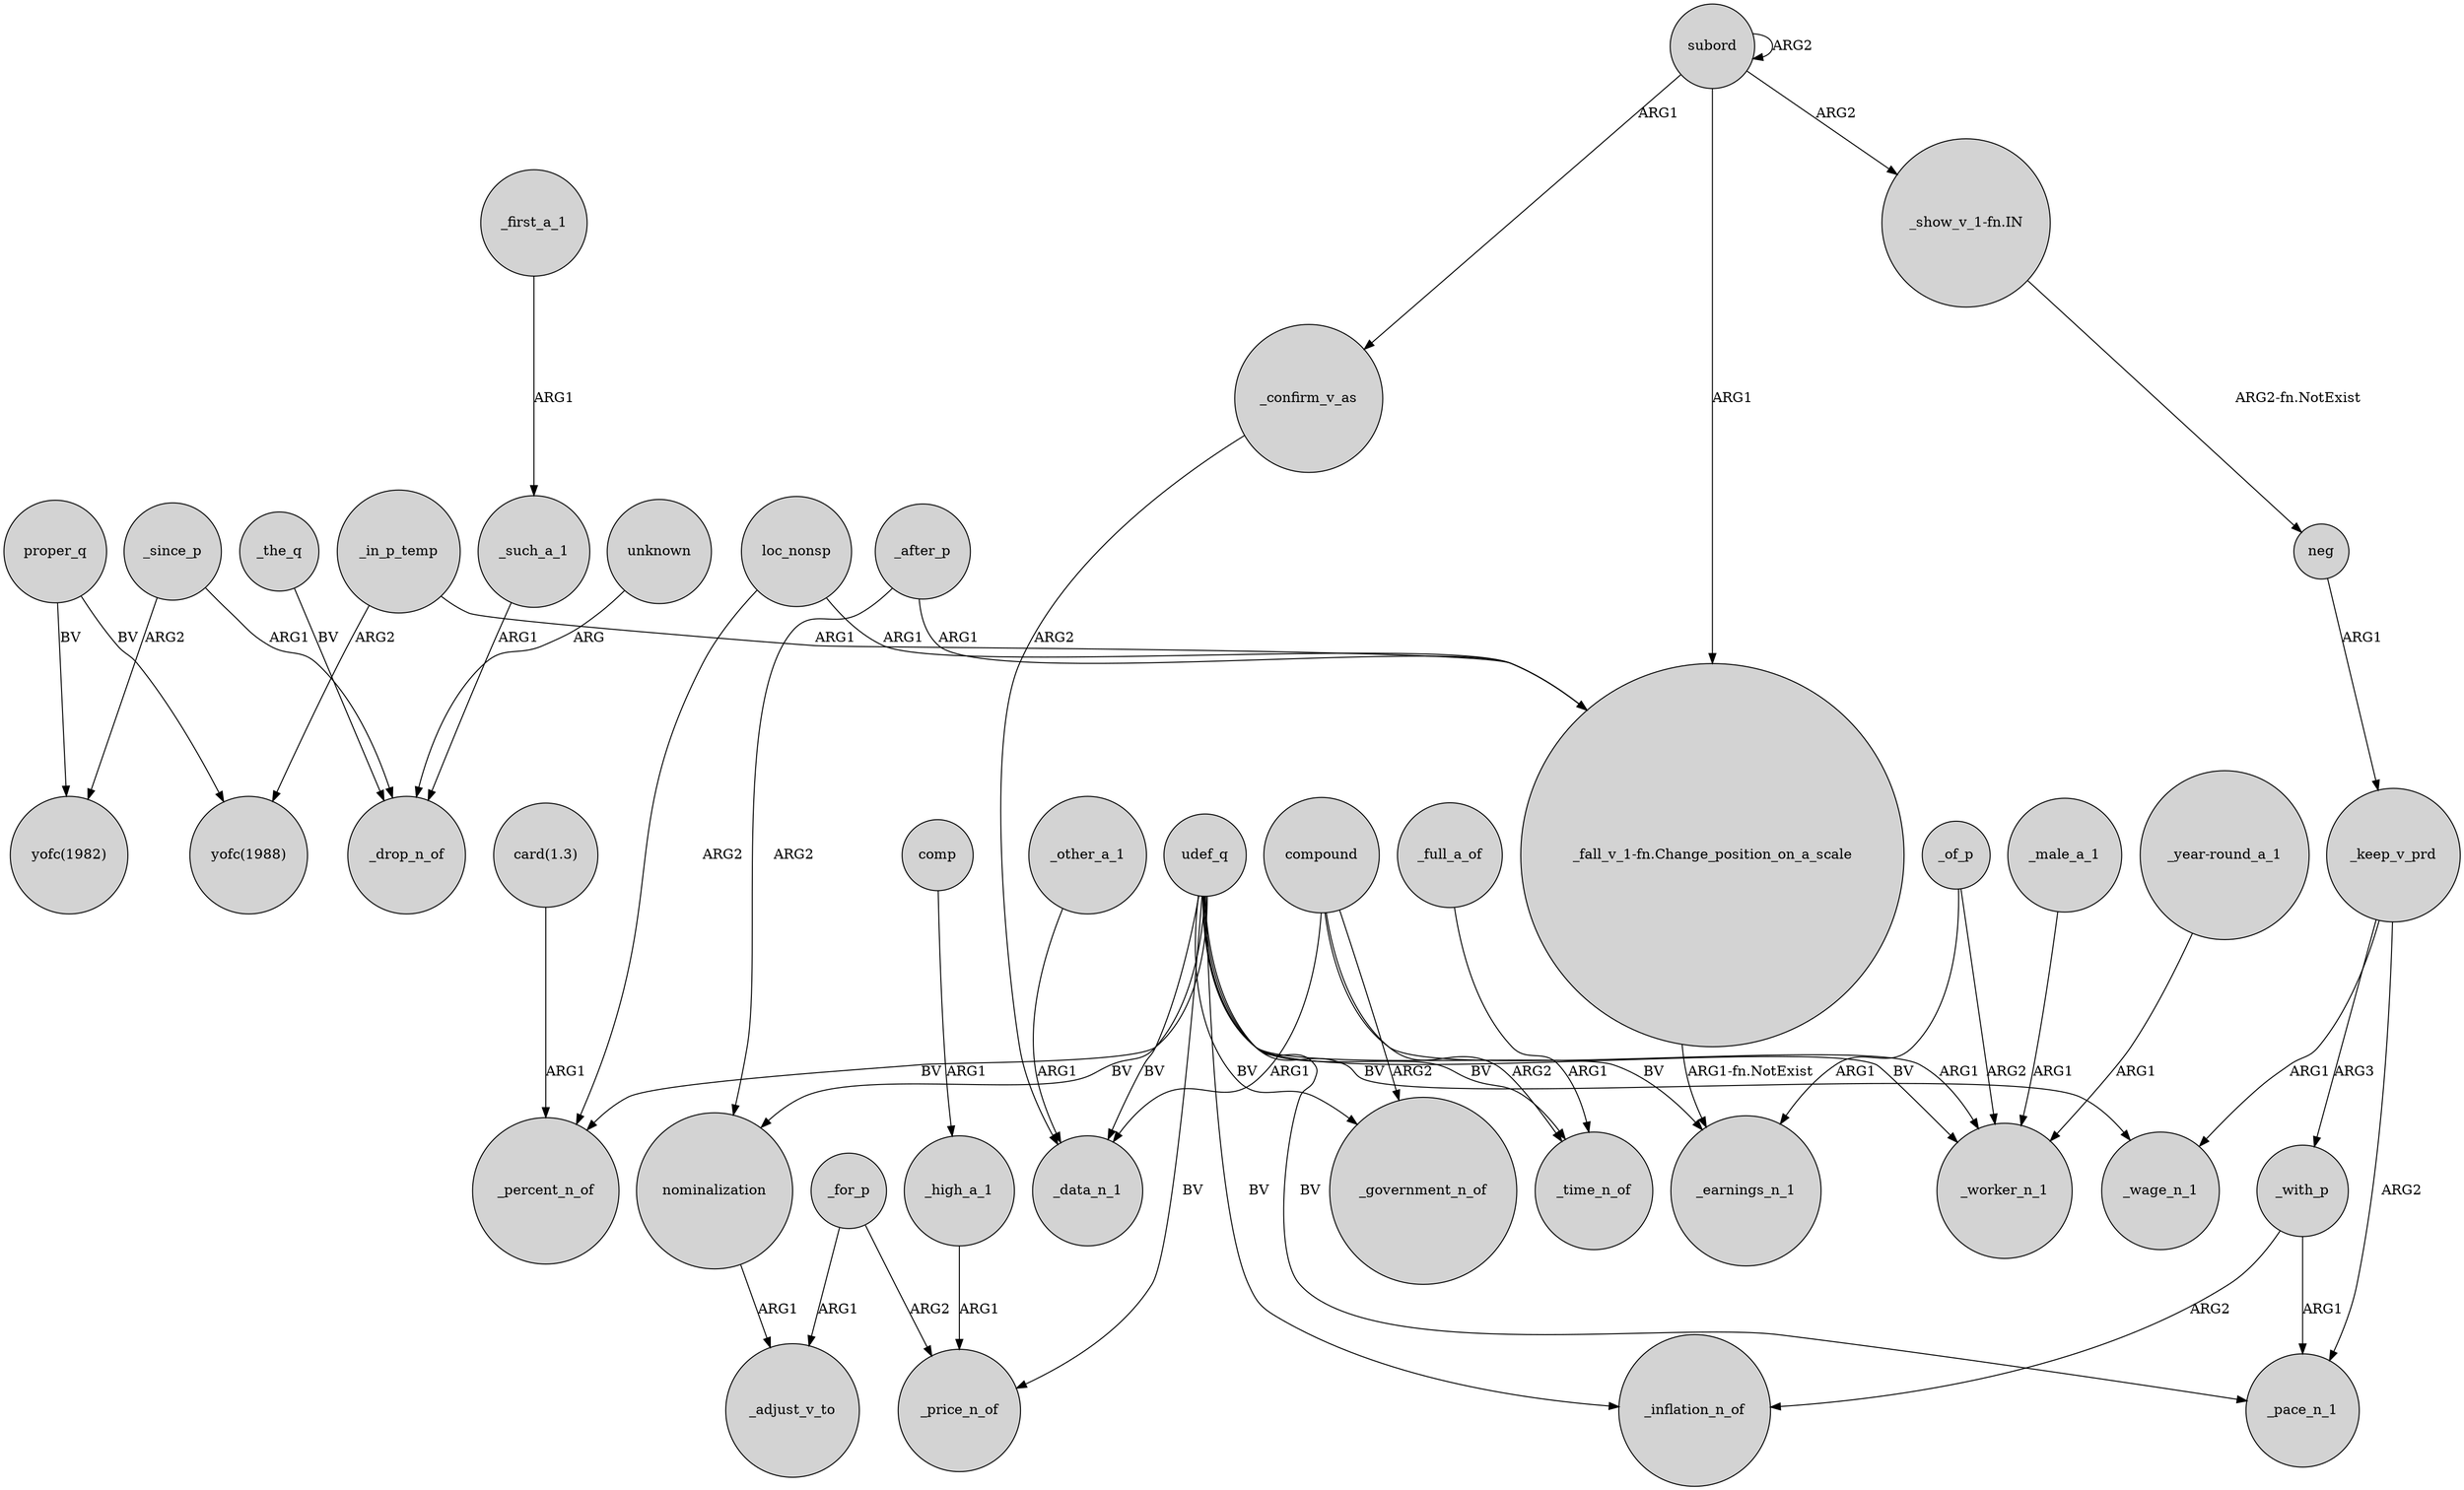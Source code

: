 digraph {
	node [shape=circle style=filled]
	proper_q -> "yofc(1982)" [label=BV]
	neg -> _keep_v_prd [label=ARG1]
	udef_q -> _inflation_n_of [label=BV]
	_full_a_of -> _time_n_of [label=ARG1]
	udef_q -> _price_n_of [label=BV]
	udef_q -> _wage_n_1 [label=BV]
	compound -> _government_n_of [label=ARG2]
	udef_q -> _government_n_of [label=BV]
	udef_q -> _worker_n_1 [label=BV]
	udef_q -> _earnings_n_1 [label=BV]
	_male_a_1 -> _worker_n_1 [label=ARG1]
	"_year-round_a_1" -> _worker_n_1 [label=ARG1]
	subord -> "_show_v_1-fn.IN" [label=ARG2]
	loc_nonsp -> "_fall_v_1-fn.Change_position_on_a_scale" [label=ARG1]
	udef_q -> _pace_n_1 [label=BV]
	comp -> _high_a_1 [label=ARG1]
	_with_p -> _pace_n_1 [label=ARG1]
	compound -> _data_n_1 [label=ARG1]
	"_fall_v_1-fn.Change_position_on_a_scale" -> _earnings_n_1 [label="ARG1-fn.NotExist"]
	unknown -> _drop_n_of [label=ARG]
	_keep_v_prd -> _with_p [label=ARG3]
	nominalization -> _adjust_v_to [label=ARG1]
	subord -> subord [label=ARG2]
	udef_q -> _data_n_1 [label=BV]
	_with_p -> _inflation_n_of [label=ARG2]
	_high_a_1 -> _price_n_of [label=ARG1]
	proper_q -> "yofc(1988)" [label=BV]
	loc_nonsp -> _percent_n_of [label=ARG2]
	subord -> "_fall_v_1-fn.Change_position_on_a_scale" [label=ARG1]
	udef_q -> _time_n_of [label=BV]
	"card(1.3)" -> _percent_n_of [label=ARG1]
	_for_p -> _adjust_v_to [label=ARG1]
	compound -> _time_n_of [label=ARG2]
	_for_p -> _price_n_of [label=ARG2]
	_of_p -> _earnings_n_1 [label=ARG1]
	udef_q -> nominalization [label=BV]
	_the_q -> _drop_n_of [label=BV]
	_such_a_1 -> _drop_n_of [label=ARG1]
	_other_a_1 -> _data_n_1 [label=ARG1]
	subord -> _confirm_v_as [label=ARG1]
	_in_p_temp -> "_fall_v_1-fn.Change_position_on_a_scale" [label=ARG1]
	"_show_v_1-fn.IN" -> neg [label="ARG2-fn.NotExist"]
	_after_p -> "_fall_v_1-fn.Change_position_on_a_scale" [label=ARG1]
	_since_p -> "yofc(1982)" [label=ARG2]
	compound -> _worker_n_1 [label=ARG1]
	_keep_v_prd -> _wage_n_1 [label=ARG1]
	udef_q -> _percent_n_of [label=BV]
	_first_a_1 -> _such_a_1 [label=ARG1]
	_of_p -> _worker_n_1 [label=ARG2]
	_confirm_v_as -> _data_n_1 [label=ARG2]
	_keep_v_prd -> _pace_n_1 [label=ARG2]
	_after_p -> nominalization [label=ARG2]
	_since_p -> _drop_n_of [label=ARG1]
	_in_p_temp -> "yofc(1988)" [label=ARG2]
}
